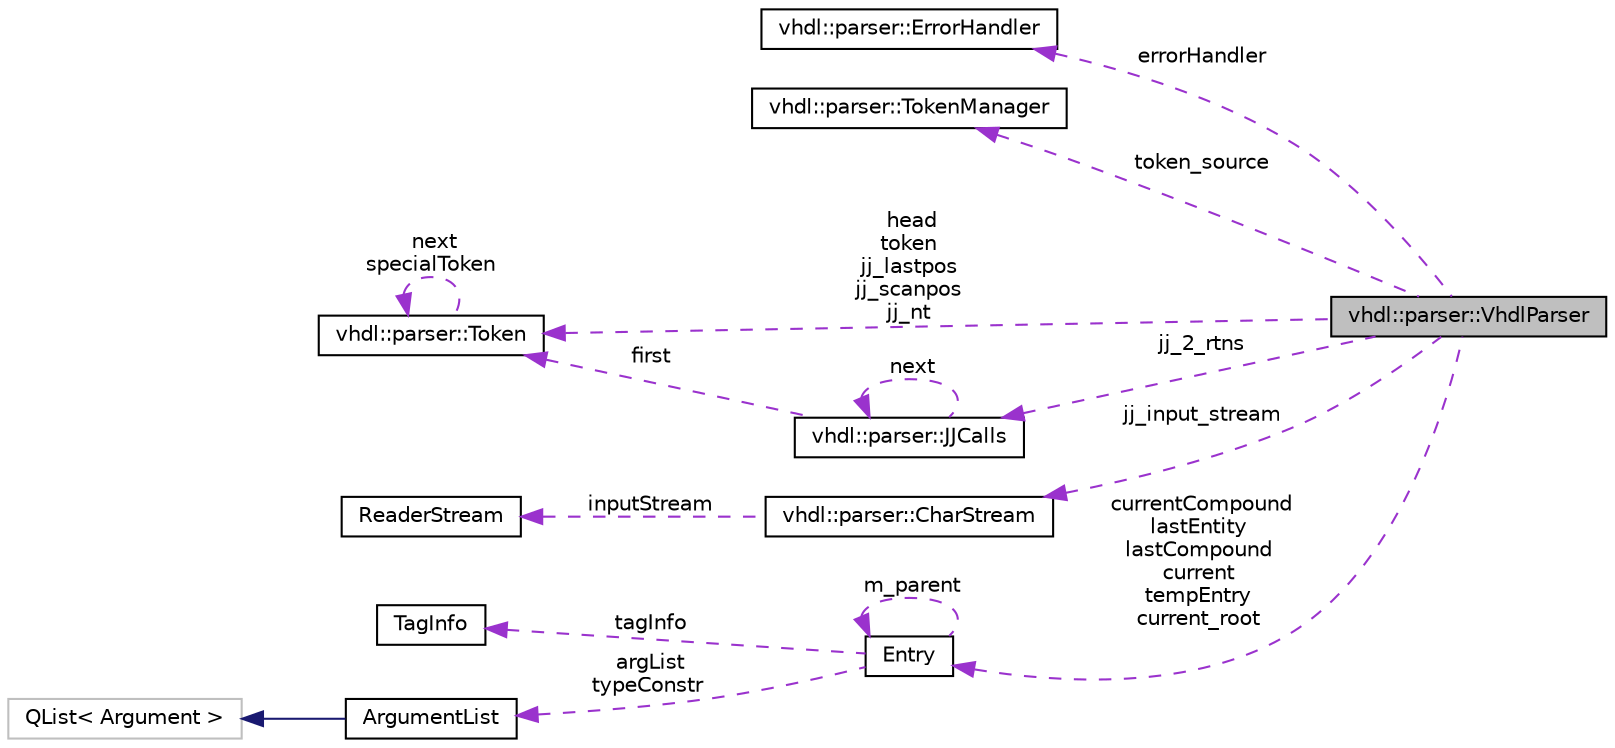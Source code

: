 digraph "vhdl::parser::VhdlParser"
{
 // INTERACTIVE_SVG=YES
  edge [fontname="Helvetica",fontsize="10",labelfontname="Helvetica",labelfontsize="10"];
  node [fontname="Helvetica",fontsize="10",shape=record];
  rankdir="LR";
  Node1 [label="vhdl::parser::VhdlParser",height=0.2,width=0.4,color="black", fillcolor="grey75", style="filled", fontcolor="black"];
  Node2 -> Node1 [dir="back",color="darkorchid3",fontsize="10",style="dashed",label=" errorHandler" ,fontname="Helvetica"];
  Node2 [label="vhdl::parser::ErrorHandler",height=0.2,width=0.4,color="black", fillcolor="white", style="filled",URL="$df/d0f/classvhdl_1_1parser_1_1_error_handler.html"];
  Node3 -> Node1 [dir="back",color="darkorchid3",fontsize="10",style="dashed",label=" token_source" ,fontname="Helvetica"];
  Node3 [label="vhdl::parser::TokenManager",height=0.2,width=0.4,color="black", fillcolor="white", style="filled",URL="$d3/d2c/classvhdl_1_1parser_1_1_token_manager.html",tooltip="An implementation for this interface is generated by JavaCCParser. "];
  Node4 -> Node1 [dir="back",color="darkorchid3",fontsize="10",style="dashed",label=" jj_2_rtns" ,fontname="Helvetica"];
  Node4 [label="vhdl::parser::JJCalls",height=0.2,width=0.4,color="black", fillcolor="white", style="filled",URL="$d8/da3/structvhdl_1_1parser_1_1_j_j_calls.html"];
  Node4 -> Node4 [dir="back",color="darkorchid3",fontsize="10",style="dashed",label=" next" ,fontname="Helvetica"];
  Node5 -> Node4 [dir="back",color="darkorchid3",fontsize="10",style="dashed",label=" first" ,fontname="Helvetica"];
  Node5 [label="vhdl::parser::Token",height=0.2,width=0.4,color="black", fillcolor="white", style="filled",URL="$dc/de7/classvhdl_1_1parser_1_1_token.html",tooltip="Describes the input token stream. "];
  Node5 -> Node5 [dir="back",color="darkorchid3",fontsize="10",style="dashed",label=" next\nspecialToken" ,fontname="Helvetica"];
  Node6 -> Node1 [dir="back",color="darkorchid3",fontsize="10",style="dashed",label=" jj_input_stream" ,fontname="Helvetica"];
  Node6 [label="vhdl::parser::CharStream",height=0.2,width=0.4,color="black", fillcolor="white", style="filled",URL="$d2/d98/classvhdl_1_1parser_1_1_char_stream.html",tooltip="This class describes a character stream that maintains line and column number positions of the charac..."];
  Node7 -> Node6 [dir="back",color="darkorchid3",fontsize="10",style="dashed",label=" inputStream" ,fontname="Helvetica"];
  Node7 [label="ReaderStream",height=0.2,width=0.4,color="black", fillcolor="white", style="filled",URL="$d4/d89/class_reader_stream.html"];
  Node5 -> Node1 [dir="back",color="darkorchid3",fontsize="10",style="dashed",label=" head\ntoken\njj_lastpos\njj_scanpos\njj_nt" ,fontname="Helvetica"];
  Node8 -> Node1 [dir="back",color="darkorchid3",fontsize="10",style="dashed",label=" currentCompound\nlastEntity\nlastCompound\ncurrent\ntempEntry\ncurrent_root" ,fontname="Helvetica"];
  Node8 [label="Entry",height=0.2,width=0.4,color="black", fillcolor="white", style="filled",URL="$d4/dd7/class_entry.html",tooltip="Represents an unstructured piece of information, about an entity found in the sources. "];
  Node9 -> Node8 [dir="back",color="darkorchid3",fontsize="10",style="dashed",label=" tagInfo" ,fontname="Helvetica"];
  Node9 [label="TagInfo",height=0.2,width=0.4,color="black", fillcolor="white", style="filled",URL="$d3/dc3/struct_tag_info.html",tooltip="This struct is used to capture the tag file information for an Entry. "];
  Node10 -> Node8 [dir="back",color="darkorchid3",fontsize="10",style="dashed",label=" argList\ntypeConstr" ,fontname="Helvetica"];
  Node10 [label="ArgumentList",height=0.2,width=0.4,color="black", fillcolor="white", style="filled",URL="$d7/df8/class_argument_list.html",tooltip="This class represents an function or template argument list. "];
  Node11 -> Node10 [dir="back",color="midnightblue",fontsize="10",style="solid",fontname="Helvetica"];
  Node11 [label="QList\< Argument \>",height=0.2,width=0.4,color="grey75", fillcolor="white", style="filled"];
  Node8 -> Node8 [dir="back",color="darkorchid3",fontsize="10",style="dashed",label=" m_parent" ,fontname="Helvetica"];
}
